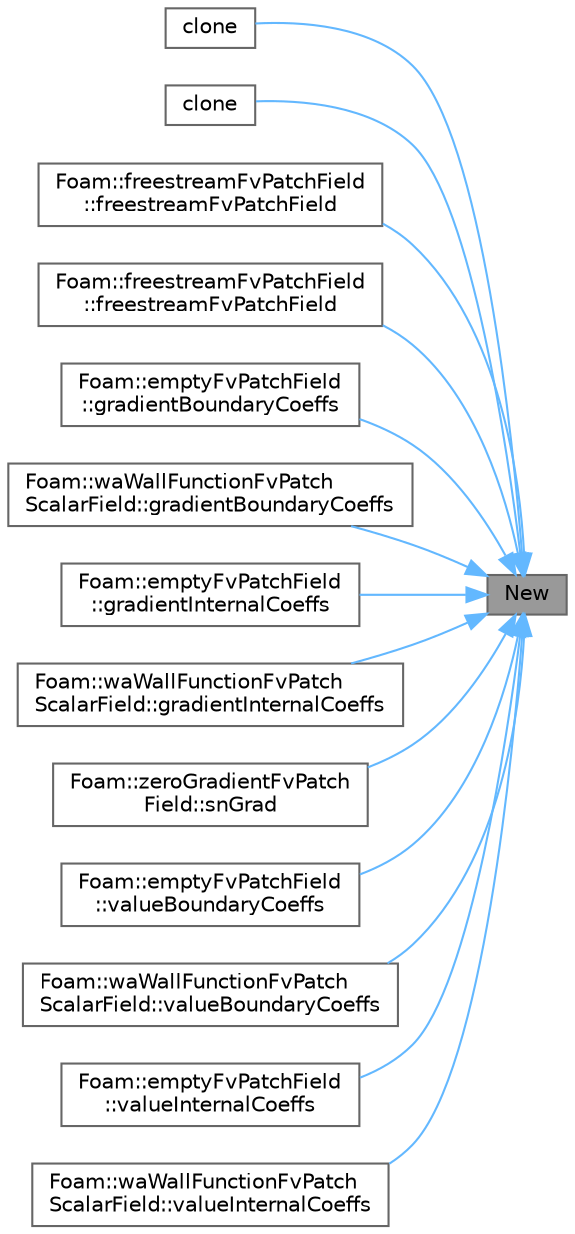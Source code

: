 digraph "New"
{
 // LATEX_PDF_SIZE
  bgcolor="transparent";
  edge [fontname=Helvetica,fontsize=10,labelfontname=Helvetica,labelfontsize=10];
  node [fontname=Helvetica,fontsize=10,shape=box,height=0.2,width=0.4];
  rankdir="RL";
  Node1 [id="Node000001",label="New",height=0.2,width=0.4,color="gray40", fillcolor="grey60", style="filled", fontcolor="black",tooltip=" "];
  Node1 -> Node2 [id="edge1_Node000001_Node000002",dir="back",color="steelblue1",style="solid",tooltip=" "];
  Node2 [id="Node000002",label="clone",height=0.2,width=0.4,color="grey40", fillcolor="white", style="filled",URL="$classFoam_1_1fvPatchField.html#acbcd6e273e284e1e96b74ce1c4330726",tooltip=" "];
  Node1 -> Node3 [id="edge2_Node000001_Node000003",dir="back",color="steelblue1",style="solid",tooltip=" "];
  Node3 [id="Node000003",label="clone",height=0.2,width=0.4,color="grey40", fillcolor="white", style="filled",URL="$classFoam_1_1fvPatchField.html#afba1313f64e0e294dfbed736f64bd74d",tooltip=" "];
  Node1 -> Node4 [id="edge3_Node000001_Node000004",dir="back",color="steelblue1",style="solid",tooltip=" "];
  Node4 [id="Node000004",label="Foam::freestreamFvPatchField\l::freestreamFvPatchField",height=0.2,width=0.4,color="grey40", fillcolor="white", style="filled",URL="$classFoam_1_1freestreamFvPatchField.html#a4d27fedafdfb65ce83e79acc78665709",tooltip=" "];
  Node1 -> Node5 [id="edge4_Node000001_Node000005",dir="back",color="steelblue1",style="solid",tooltip=" "];
  Node5 [id="Node000005",label="Foam::freestreamFvPatchField\l::freestreamFvPatchField",height=0.2,width=0.4,color="grey40", fillcolor="white", style="filled",URL="$classFoam_1_1freestreamFvPatchField.html#abc0817d4627b5475deb2b39d0dbaa3ed",tooltip=" "];
  Node1 -> Node6 [id="edge5_Node000001_Node000006",dir="back",color="steelblue1",style="solid",tooltip=" "];
  Node6 [id="Node000006",label="Foam::emptyFvPatchField\l::gradientBoundaryCoeffs",height=0.2,width=0.4,color="grey40", fillcolor="white", style="filled",URL="$classFoam_1_1emptyFvPatchField.html#aa96c9200cdd52d1806c6de044661f0f0",tooltip=" "];
  Node1 -> Node7 [id="edge6_Node000001_Node000007",dir="back",color="steelblue1",style="solid",tooltip=" "];
  Node7 [id="Node000007",label="Foam::waWallFunctionFvPatch\lScalarField::gradientBoundaryCoeffs",height=0.2,width=0.4,color="grey40", fillcolor="white", style="filled",URL="$classFoam_1_1waWallFunctionFvPatchScalarField.html#a2e1f2a3d7b0b25403ee007bb4ceb5f8d",tooltip=" "];
  Node1 -> Node8 [id="edge7_Node000001_Node000008",dir="back",color="steelblue1",style="solid",tooltip=" "];
  Node8 [id="Node000008",label="Foam::emptyFvPatchField\l::gradientInternalCoeffs",height=0.2,width=0.4,color="grey40", fillcolor="white", style="filled",URL="$classFoam_1_1emptyFvPatchField.html#acfc2155b5e8a256253770a1f0b2a840b",tooltip=" "];
  Node1 -> Node9 [id="edge8_Node000001_Node000009",dir="back",color="steelblue1",style="solid",tooltip=" "];
  Node9 [id="Node000009",label="Foam::waWallFunctionFvPatch\lScalarField::gradientInternalCoeffs",height=0.2,width=0.4,color="grey40", fillcolor="white", style="filled",URL="$classFoam_1_1waWallFunctionFvPatchScalarField.html#aad6fdc95d7d3f64388feb052784aec10",tooltip=" "];
  Node1 -> Node10 [id="edge9_Node000001_Node000010",dir="back",color="steelblue1",style="solid",tooltip=" "];
  Node10 [id="Node000010",label="Foam::zeroGradientFvPatch\lField::snGrad",height=0.2,width=0.4,color="grey40", fillcolor="white", style="filled",URL="$classFoam_1_1zeroGradientFvPatchField.html#a8cb19151284860ab432f39ba0d054027",tooltip=" "];
  Node1 -> Node11 [id="edge10_Node000001_Node000011",dir="back",color="steelblue1",style="solid",tooltip=" "];
  Node11 [id="Node000011",label="Foam::emptyFvPatchField\l::valueBoundaryCoeffs",height=0.2,width=0.4,color="grey40", fillcolor="white", style="filled",URL="$classFoam_1_1emptyFvPatchField.html#a085cd0846459eba227fb263aa084d65a",tooltip=" "];
  Node1 -> Node12 [id="edge11_Node000001_Node000012",dir="back",color="steelblue1",style="solid",tooltip=" "];
  Node12 [id="Node000012",label="Foam::waWallFunctionFvPatch\lScalarField::valueBoundaryCoeffs",height=0.2,width=0.4,color="grey40", fillcolor="white", style="filled",URL="$classFoam_1_1waWallFunctionFvPatchScalarField.html#a410b33cec52e64b7dbacb875fb9f1fad",tooltip=" "];
  Node1 -> Node13 [id="edge12_Node000001_Node000013",dir="back",color="steelblue1",style="solid",tooltip=" "];
  Node13 [id="Node000013",label="Foam::emptyFvPatchField\l::valueInternalCoeffs",height=0.2,width=0.4,color="grey40", fillcolor="white", style="filled",URL="$classFoam_1_1emptyFvPatchField.html#a2456a4082d9079475656f205ae6b0de7",tooltip=" "];
  Node1 -> Node14 [id="edge13_Node000001_Node000014",dir="back",color="steelblue1",style="solid",tooltip=" "];
  Node14 [id="Node000014",label="Foam::waWallFunctionFvPatch\lScalarField::valueInternalCoeffs",height=0.2,width=0.4,color="grey40", fillcolor="white", style="filled",URL="$classFoam_1_1waWallFunctionFvPatchScalarField.html#a69e4767a997fe53a36b0004ac108df7a",tooltip=" "];
}
